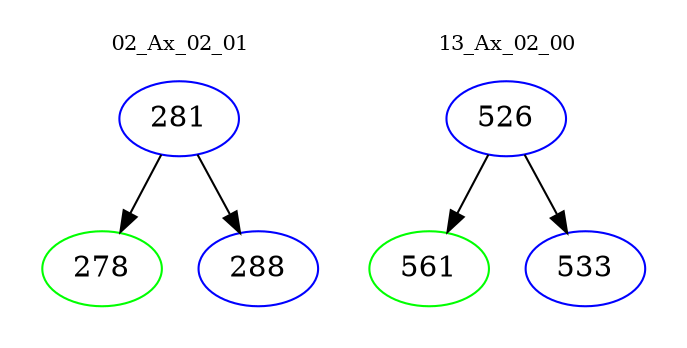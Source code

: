 digraph{
subgraph cluster_0 {
color = white
label = "02_Ax_02_01";
fontsize=10;
T0_281 [label="281", color="blue"]
T0_281 -> T0_278 [color="black"]
T0_278 [label="278", color="green"]
T0_281 -> T0_288 [color="black"]
T0_288 [label="288", color="blue"]
}
subgraph cluster_1 {
color = white
label = "13_Ax_02_00";
fontsize=10;
T1_526 [label="526", color="blue"]
T1_526 -> T1_561 [color="black"]
T1_561 [label="561", color="green"]
T1_526 -> T1_533 [color="black"]
T1_533 [label="533", color="blue"]
}
}
